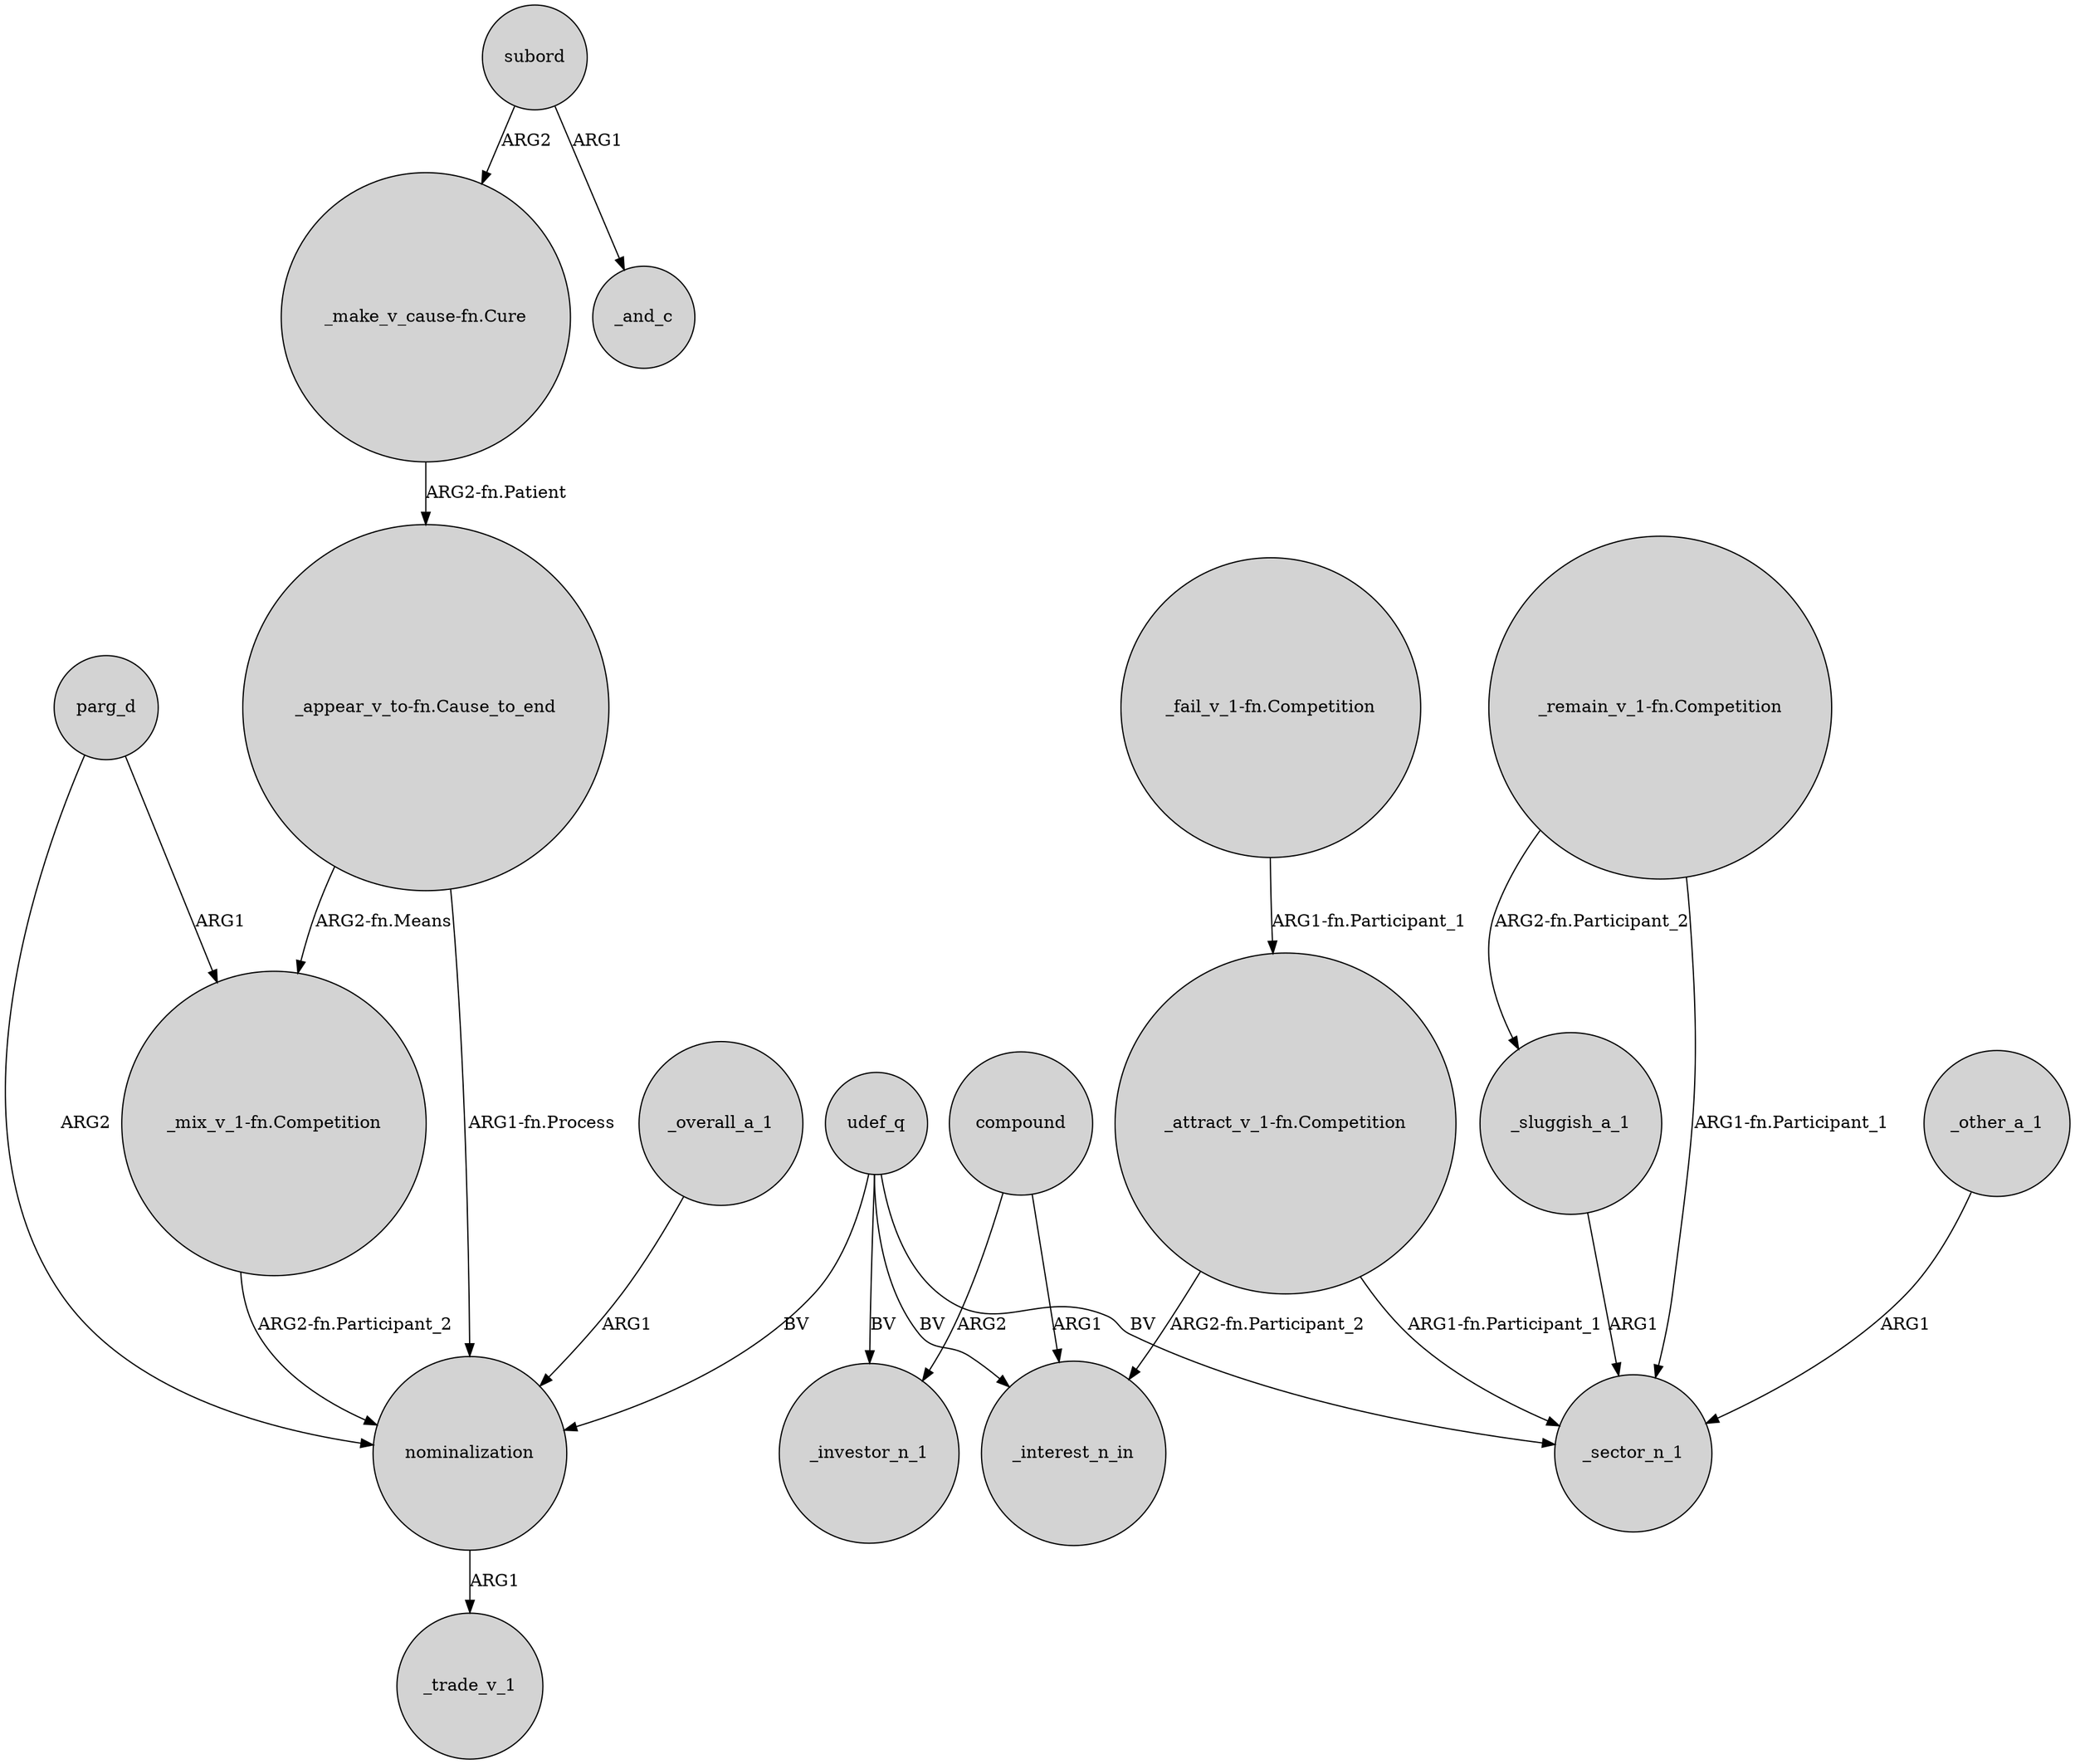 digraph {
	node [shape=circle style=filled]
	parg_d -> "_mix_v_1-fn.Competition" [label=ARG1]
	"_mix_v_1-fn.Competition" -> nominalization [label="ARG2-fn.Participant_2"]
	"_make_v_cause-fn.Cure" -> "_appear_v_to-fn.Cause_to_end" [label="ARG2-fn.Patient"]
	"_appear_v_to-fn.Cause_to_end" -> "_mix_v_1-fn.Competition" [label="ARG2-fn.Means"]
	udef_q -> nominalization [label=BV]
	compound -> _interest_n_in [label=ARG1]
	"_attract_v_1-fn.Competition" -> _sector_n_1 [label="ARG1-fn.Participant_1"]
	"_remain_v_1-fn.Competition" -> _sluggish_a_1 [label="ARG2-fn.Participant_2"]
	udef_q -> _sector_n_1 [label=BV]
	parg_d -> nominalization [label=ARG2]
	_other_a_1 -> _sector_n_1 [label=ARG1]
	"_appear_v_to-fn.Cause_to_end" -> nominalization [label="ARG1-fn.Process"]
	compound -> _investor_n_1 [label=ARG2]
	subord -> "_make_v_cause-fn.Cure" [label=ARG2]
	"_attract_v_1-fn.Competition" -> _interest_n_in [label="ARG2-fn.Participant_2"]
	_sluggish_a_1 -> _sector_n_1 [label=ARG1]
	udef_q -> _interest_n_in [label=BV]
	nominalization -> _trade_v_1 [label=ARG1]
	"_fail_v_1-fn.Competition" -> "_attract_v_1-fn.Competition" [label="ARG1-fn.Participant_1"]
	udef_q -> _investor_n_1 [label=BV]
	subord -> _and_c [label=ARG1]
	"_remain_v_1-fn.Competition" -> _sector_n_1 [label="ARG1-fn.Participant_1"]
	_overall_a_1 -> nominalization [label=ARG1]
}
